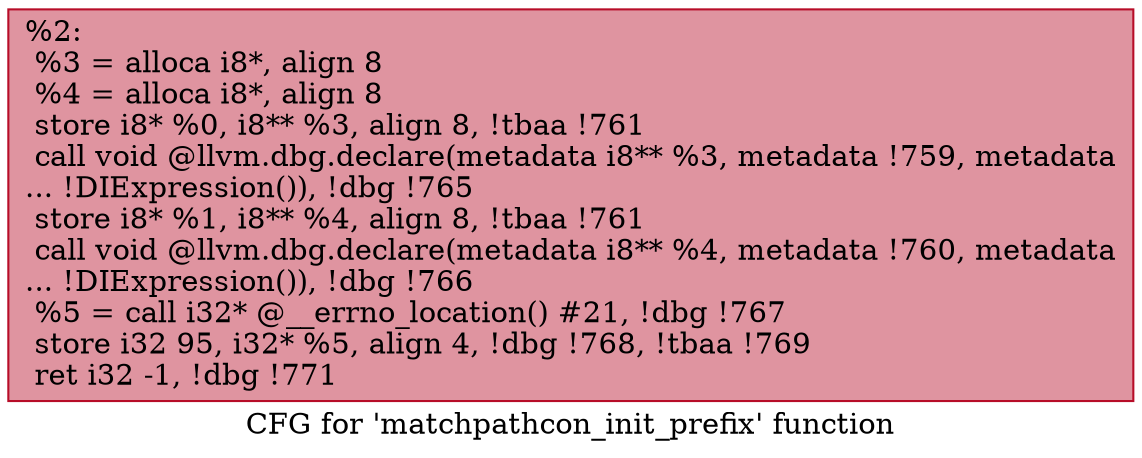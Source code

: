 digraph "CFG for 'matchpathcon_init_prefix' function" {
	label="CFG for 'matchpathcon_init_prefix' function";

	Node0xa14c80 [shape=record,color="#b70d28ff", style=filled, fillcolor="#b70d2870",label="{%2:\l  %3 = alloca i8*, align 8\l  %4 = alloca i8*, align 8\l  store i8* %0, i8** %3, align 8, !tbaa !761\l  call void @llvm.dbg.declare(metadata i8** %3, metadata !759, metadata\l... !DIExpression()), !dbg !765\l  store i8* %1, i8** %4, align 8, !tbaa !761\l  call void @llvm.dbg.declare(metadata i8** %4, metadata !760, metadata\l... !DIExpression()), !dbg !766\l  %5 = call i32* @__errno_location() #21, !dbg !767\l  store i32 95, i32* %5, align 4, !dbg !768, !tbaa !769\l  ret i32 -1, !dbg !771\l}"];
}
